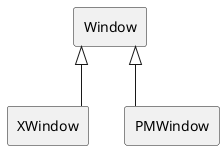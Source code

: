 @startuml

allowmixing
skinparam linetype ortho

rectangle Window
rectangle XWindow
rectangle PMWindow

Window <|-- XWindow
Window <|-- PMWindow

@enduml
